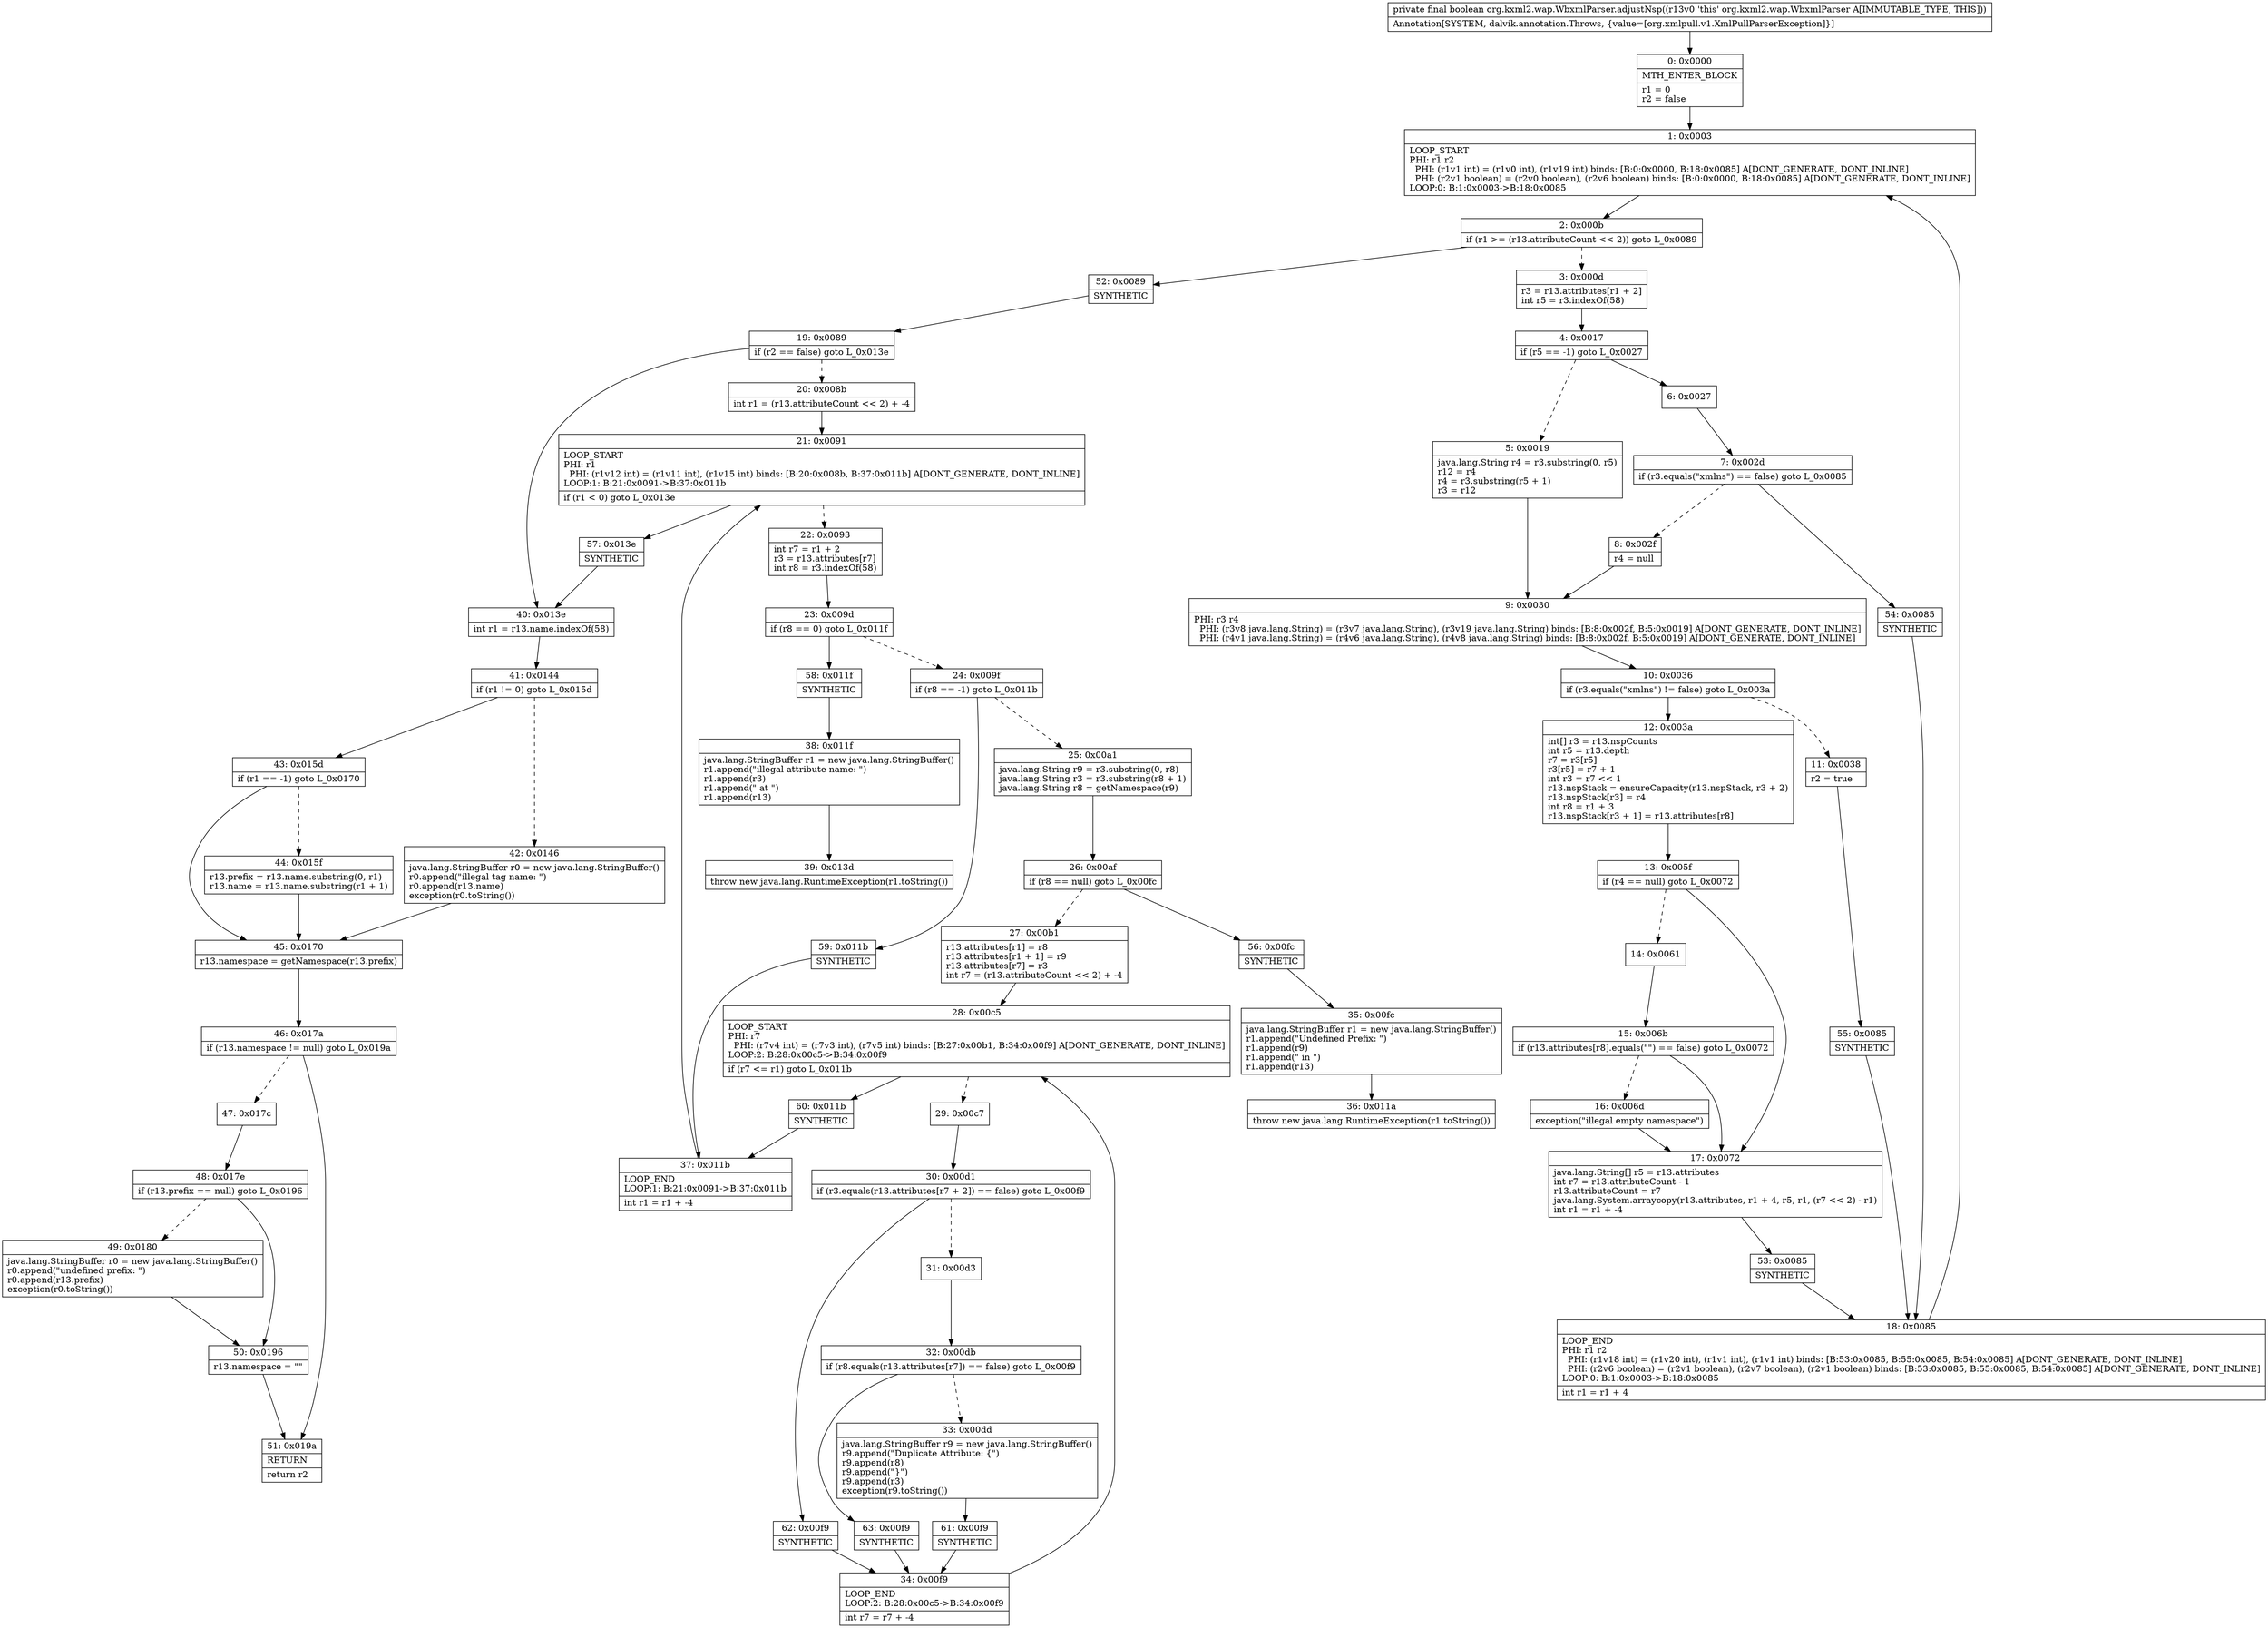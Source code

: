 digraph "CFG fororg.kxml2.wap.WbxmlParser.adjustNsp()Z" {
Node_0 [shape=record,label="{0\:\ 0x0000|MTH_ENTER_BLOCK\l|r1 = 0\lr2 = false\l}"];
Node_1 [shape=record,label="{1\:\ 0x0003|LOOP_START\lPHI: r1 r2 \l  PHI: (r1v1 int) = (r1v0 int), (r1v19 int) binds: [B:0:0x0000, B:18:0x0085] A[DONT_GENERATE, DONT_INLINE]\l  PHI: (r2v1 boolean) = (r2v0 boolean), (r2v6 boolean) binds: [B:0:0x0000, B:18:0x0085] A[DONT_GENERATE, DONT_INLINE]\lLOOP:0: B:1:0x0003\-\>B:18:0x0085\l}"];
Node_2 [shape=record,label="{2\:\ 0x000b|if (r1 \>= (r13.attributeCount \<\< 2)) goto L_0x0089\l}"];
Node_3 [shape=record,label="{3\:\ 0x000d|r3 = r13.attributes[r1 + 2]\lint r5 = r3.indexOf(58)\l}"];
Node_4 [shape=record,label="{4\:\ 0x0017|if (r5 == \-1) goto L_0x0027\l}"];
Node_5 [shape=record,label="{5\:\ 0x0019|java.lang.String r4 = r3.substring(0, r5)\lr12 = r4\lr4 = r3.substring(r5 + 1)\lr3 = r12\l}"];
Node_6 [shape=record,label="{6\:\ 0x0027}"];
Node_7 [shape=record,label="{7\:\ 0x002d|if (r3.equals(\"xmlns\") == false) goto L_0x0085\l}"];
Node_8 [shape=record,label="{8\:\ 0x002f|r4 = null\l}"];
Node_9 [shape=record,label="{9\:\ 0x0030|PHI: r3 r4 \l  PHI: (r3v8 java.lang.String) = (r3v7 java.lang.String), (r3v19 java.lang.String) binds: [B:8:0x002f, B:5:0x0019] A[DONT_GENERATE, DONT_INLINE]\l  PHI: (r4v1 java.lang.String) = (r4v6 java.lang.String), (r4v8 java.lang.String) binds: [B:8:0x002f, B:5:0x0019] A[DONT_GENERATE, DONT_INLINE]\l}"];
Node_10 [shape=record,label="{10\:\ 0x0036|if (r3.equals(\"xmlns\") != false) goto L_0x003a\l}"];
Node_11 [shape=record,label="{11\:\ 0x0038|r2 = true\l}"];
Node_12 [shape=record,label="{12\:\ 0x003a|int[] r3 = r13.nspCounts\lint r5 = r13.depth\lr7 = r3[r5]\lr3[r5] = r7 + 1\lint r3 = r7 \<\< 1\lr13.nspStack = ensureCapacity(r13.nspStack, r3 + 2)\lr13.nspStack[r3] = r4\lint r8 = r1 + 3\lr13.nspStack[r3 + 1] = r13.attributes[r8]\l}"];
Node_13 [shape=record,label="{13\:\ 0x005f|if (r4 == null) goto L_0x0072\l}"];
Node_14 [shape=record,label="{14\:\ 0x0061}"];
Node_15 [shape=record,label="{15\:\ 0x006b|if (r13.attributes[r8].equals(\"\") == false) goto L_0x0072\l}"];
Node_16 [shape=record,label="{16\:\ 0x006d|exception(\"illegal empty namespace\")\l}"];
Node_17 [shape=record,label="{17\:\ 0x0072|java.lang.String[] r5 = r13.attributes\lint r7 = r13.attributeCount \- 1\lr13.attributeCount = r7\ljava.lang.System.arraycopy(r13.attributes, r1 + 4, r5, r1, (r7 \<\< 2) \- r1)\lint r1 = r1 + \-4\l}"];
Node_18 [shape=record,label="{18\:\ 0x0085|LOOP_END\lPHI: r1 r2 \l  PHI: (r1v18 int) = (r1v20 int), (r1v1 int), (r1v1 int) binds: [B:53:0x0085, B:55:0x0085, B:54:0x0085] A[DONT_GENERATE, DONT_INLINE]\l  PHI: (r2v6 boolean) = (r2v1 boolean), (r2v7 boolean), (r2v1 boolean) binds: [B:53:0x0085, B:55:0x0085, B:54:0x0085] A[DONT_GENERATE, DONT_INLINE]\lLOOP:0: B:1:0x0003\-\>B:18:0x0085\l|int r1 = r1 + 4\l}"];
Node_19 [shape=record,label="{19\:\ 0x0089|if (r2 == false) goto L_0x013e\l}"];
Node_20 [shape=record,label="{20\:\ 0x008b|int r1 = (r13.attributeCount \<\< 2) + \-4\l}"];
Node_21 [shape=record,label="{21\:\ 0x0091|LOOP_START\lPHI: r1 \l  PHI: (r1v12 int) = (r1v11 int), (r1v15 int) binds: [B:20:0x008b, B:37:0x011b] A[DONT_GENERATE, DONT_INLINE]\lLOOP:1: B:21:0x0091\-\>B:37:0x011b\l|if (r1 \< 0) goto L_0x013e\l}"];
Node_22 [shape=record,label="{22\:\ 0x0093|int r7 = r1 + 2\lr3 = r13.attributes[r7]\lint r8 = r3.indexOf(58)\l}"];
Node_23 [shape=record,label="{23\:\ 0x009d|if (r8 == 0) goto L_0x011f\l}"];
Node_24 [shape=record,label="{24\:\ 0x009f|if (r8 == \-1) goto L_0x011b\l}"];
Node_25 [shape=record,label="{25\:\ 0x00a1|java.lang.String r9 = r3.substring(0, r8)\ljava.lang.String r3 = r3.substring(r8 + 1)\ljava.lang.String r8 = getNamespace(r9)\l}"];
Node_26 [shape=record,label="{26\:\ 0x00af|if (r8 == null) goto L_0x00fc\l}"];
Node_27 [shape=record,label="{27\:\ 0x00b1|r13.attributes[r1] = r8\lr13.attributes[r1 + 1] = r9\lr13.attributes[r7] = r3\lint r7 = (r13.attributeCount \<\< 2) + \-4\l}"];
Node_28 [shape=record,label="{28\:\ 0x00c5|LOOP_START\lPHI: r7 \l  PHI: (r7v4 int) = (r7v3 int), (r7v5 int) binds: [B:27:0x00b1, B:34:0x00f9] A[DONT_GENERATE, DONT_INLINE]\lLOOP:2: B:28:0x00c5\-\>B:34:0x00f9\l|if (r7 \<= r1) goto L_0x011b\l}"];
Node_29 [shape=record,label="{29\:\ 0x00c7}"];
Node_30 [shape=record,label="{30\:\ 0x00d1|if (r3.equals(r13.attributes[r7 + 2]) == false) goto L_0x00f9\l}"];
Node_31 [shape=record,label="{31\:\ 0x00d3}"];
Node_32 [shape=record,label="{32\:\ 0x00db|if (r8.equals(r13.attributes[r7]) == false) goto L_0x00f9\l}"];
Node_33 [shape=record,label="{33\:\ 0x00dd|java.lang.StringBuffer r9 = new java.lang.StringBuffer()\lr9.append(\"Duplicate Attribute: \{\")\lr9.append(r8)\lr9.append(\"\}\")\lr9.append(r3)\lexception(r9.toString())\l}"];
Node_34 [shape=record,label="{34\:\ 0x00f9|LOOP_END\lLOOP:2: B:28:0x00c5\-\>B:34:0x00f9\l|int r7 = r7 + \-4\l}"];
Node_35 [shape=record,label="{35\:\ 0x00fc|java.lang.StringBuffer r1 = new java.lang.StringBuffer()\lr1.append(\"Undefined Prefix: \")\lr1.append(r9)\lr1.append(\" in \")\lr1.append(r13)\l}"];
Node_36 [shape=record,label="{36\:\ 0x011a|throw new java.lang.RuntimeException(r1.toString())\l}"];
Node_37 [shape=record,label="{37\:\ 0x011b|LOOP_END\lLOOP:1: B:21:0x0091\-\>B:37:0x011b\l|int r1 = r1 + \-4\l}"];
Node_38 [shape=record,label="{38\:\ 0x011f|java.lang.StringBuffer r1 = new java.lang.StringBuffer()\lr1.append(\"illegal attribute name: \")\lr1.append(r3)\lr1.append(\" at \")\lr1.append(r13)\l}"];
Node_39 [shape=record,label="{39\:\ 0x013d|throw new java.lang.RuntimeException(r1.toString())\l}"];
Node_40 [shape=record,label="{40\:\ 0x013e|int r1 = r13.name.indexOf(58)\l}"];
Node_41 [shape=record,label="{41\:\ 0x0144|if (r1 != 0) goto L_0x015d\l}"];
Node_42 [shape=record,label="{42\:\ 0x0146|java.lang.StringBuffer r0 = new java.lang.StringBuffer()\lr0.append(\"illegal tag name: \")\lr0.append(r13.name)\lexception(r0.toString())\l}"];
Node_43 [shape=record,label="{43\:\ 0x015d|if (r1 == \-1) goto L_0x0170\l}"];
Node_44 [shape=record,label="{44\:\ 0x015f|r13.prefix = r13.name.substring(0, r1)\lr13.name = r13.name.substring(r1 + 1)\l}"];
Node_45 [shape=record,label="{45\:\ 0x0170|r13.namespace = getNamespace(r13.prefix)\l}"];
Node_46 [shape=record,label="{46\:\ 0x017a|if (r13.namespace != null) goto L_0x019a\l}"];
Node_47 [shape=record,label="{47\:\ 0x017c}"];
Node_48 [shape=record,label="{48\:\ 0x017e|if (r13.prefix == null) goto L_0x0196\l}"];
Node_49 [shape=record,label="{49\:\ 0x0180|java.lang.StringBuffer r0 = new java.lang.StringBuffer()\lr0.append(\"undefined prefix: \")\lr0.append(r13.prefix)\lexception(r0.toString())\l}"];
Node_50 [shape=record,label="{50\:\ 0x0196|r13.namespace = \"\"\l}"];
Node_51 [shape=record,label="{51\:\ 0x019a|RETURN\l|return r2\l}"];
Node_52 [shape=record,label="{52\:\ 0x0089|SYNTHETIC\l}"];
Node_53 [shape=record,label="{53\:\ 0x0085|SYNTHETIC\l}"];
Node_54 [shape=record,label="{54\:\ 0x0085|SYNTHETIC\l}"];
Node_55 [shape=record,label="{55\:\ 0x0085|SYNTHETIC\l}"];
Node_56 [shape=record,label="{56\:\ 0x00fc|SYNTHETIC\l}"];
Node_57 [shape=record,label="{57\:\ 0x013e|SYNTHETIC\l}"];
Node_58 [shape=record,label="{58\:\ 0x011f|SYNTHETIC\l}"];
Node_59 [shape=record,label="{59\:\ 0x011b|SYNTHETIC\l}"];
Node_60 [shape=record,label="{60\:\ 0x011b|SYNTHETIC\l}"];
Node_61 [shape=record,label="{61\:\ 0x00f9|SYNTHETIC\l}"];
Node_62 [shape=record,label="{62\:\ 0x00f9|SYNTHETIC\l}"];
Node_63 [shape=record,label="{63\:\ 0x00f9|SYNTHETIC\l}"];
MethodNode[shape=record,label="{private final boolean org.kxml2.wap.WbxmlParser.adjustNsp((r13v0 'this' org.kxml2.wap.WbxmlParser A[IMMUTABLE_TYPE, THIS]))  | Annotation[SYSTEM, dalvik.annotation.Throws, \{value=[org.xmlpull.v1.XmlPullParserException]\}]\l}"];
MethodNode -> Node_0;
Node_0 -> Node_1;
Node_1 -> Node_2;
Node_2 -> Node_3[style=dashed];
Node_2 -> Node_52;
Node_3 -> Node_4;
Node_4 -> Node_5[style=dashed];
Node_4 -> Node_6;
Node_5 -> Node_9;
Node_6 -> Node_7;
Node_7 -> Node_8[style=dashed];
Node_7 -> Node_54;
Node_8 -> Node_9;
Node_9 -> Node_10;
Node_10 -> Node_11[style=dashed];
Node_10 -> Node_12;
Node_11 -> Node_55;
Node_12 -> Node_13;
Node_13 -> Node_14[style=dashed];
Node_13 -> Node_17;
Node_14 -> Node_15;
Node_15 -> Node_16[style=dashed];
Node_15 -> Node_17;
Node_16 -> Node_17;
Node_17 -> Node_53;
Node_18 -> Node_1;
Node_19 -> Node_20[style=dashed];
Node_19 -> Node_40;
Node_20 -> Node_21;
Node_21 -> Node_22[style=dashed];
Node_21 -> Node_57;
Node_22 -> Node_23;
Node_23 -> Node_24[style=dashed];
Node_23 -> Node_58;
Node_24 -> Node_25[style=dashed];
Node_24 -> Node_59;
Node_25 -> Node_26;
Node_26 -> Node_27[style=dashed];
Node_26 -> Node_56;
Node_27 -> Node_28;
Node_28 -> Node_29[style=dashed];
Node_28 -> Node_60;
Node_29 -> Node_30;
Node_30 -> Node_31[style=dashed];
Node_30 -> Node_62;
Node_31 -> Node_32;
Node_32 -> Node_33[style=dashed];
Node_32 -> Node_63;
Node_33 -> Node_61;
Node_34 -> Node_28;
Node_35 -> Node_36;
Node_37 -> Node_21;
Node_38 -> Node_39;
Node_40 -> Node_41;
Node_41 -> Node_42[style=dashed];
Node_41 -> Node_43;
Node_42 -> Node_45;
Node_43 -> Node_44[style=dashed];
Node_43 -> Node_45;
Node_44 -> Node_45;
Node_45 -> Node_46;
Node_46 -> Node_47[style=dashed];
Node_46 -> Node_51;
Node_47 -> Node_48;
Node_48 -> Node_49[style=dashed];
Node_48 -> Node_50;
Node_49 -> Node_50;
Node_50 -> Node_51;
Node_52 -> Node_19;
Node_53 -> Node_18;
Node_54 -> Node_18;
Node_55 -> Node_18;
Node_56 -> Node_35;
Node_57 -> Node_40;
Node_58 -> Node_38;
Node_59 -> Node_37;
Node_60 -> Node_37;
Node_61 -> Node_34;
Node_62 -> Node_34;
Node_63 -> Node_34;
}

